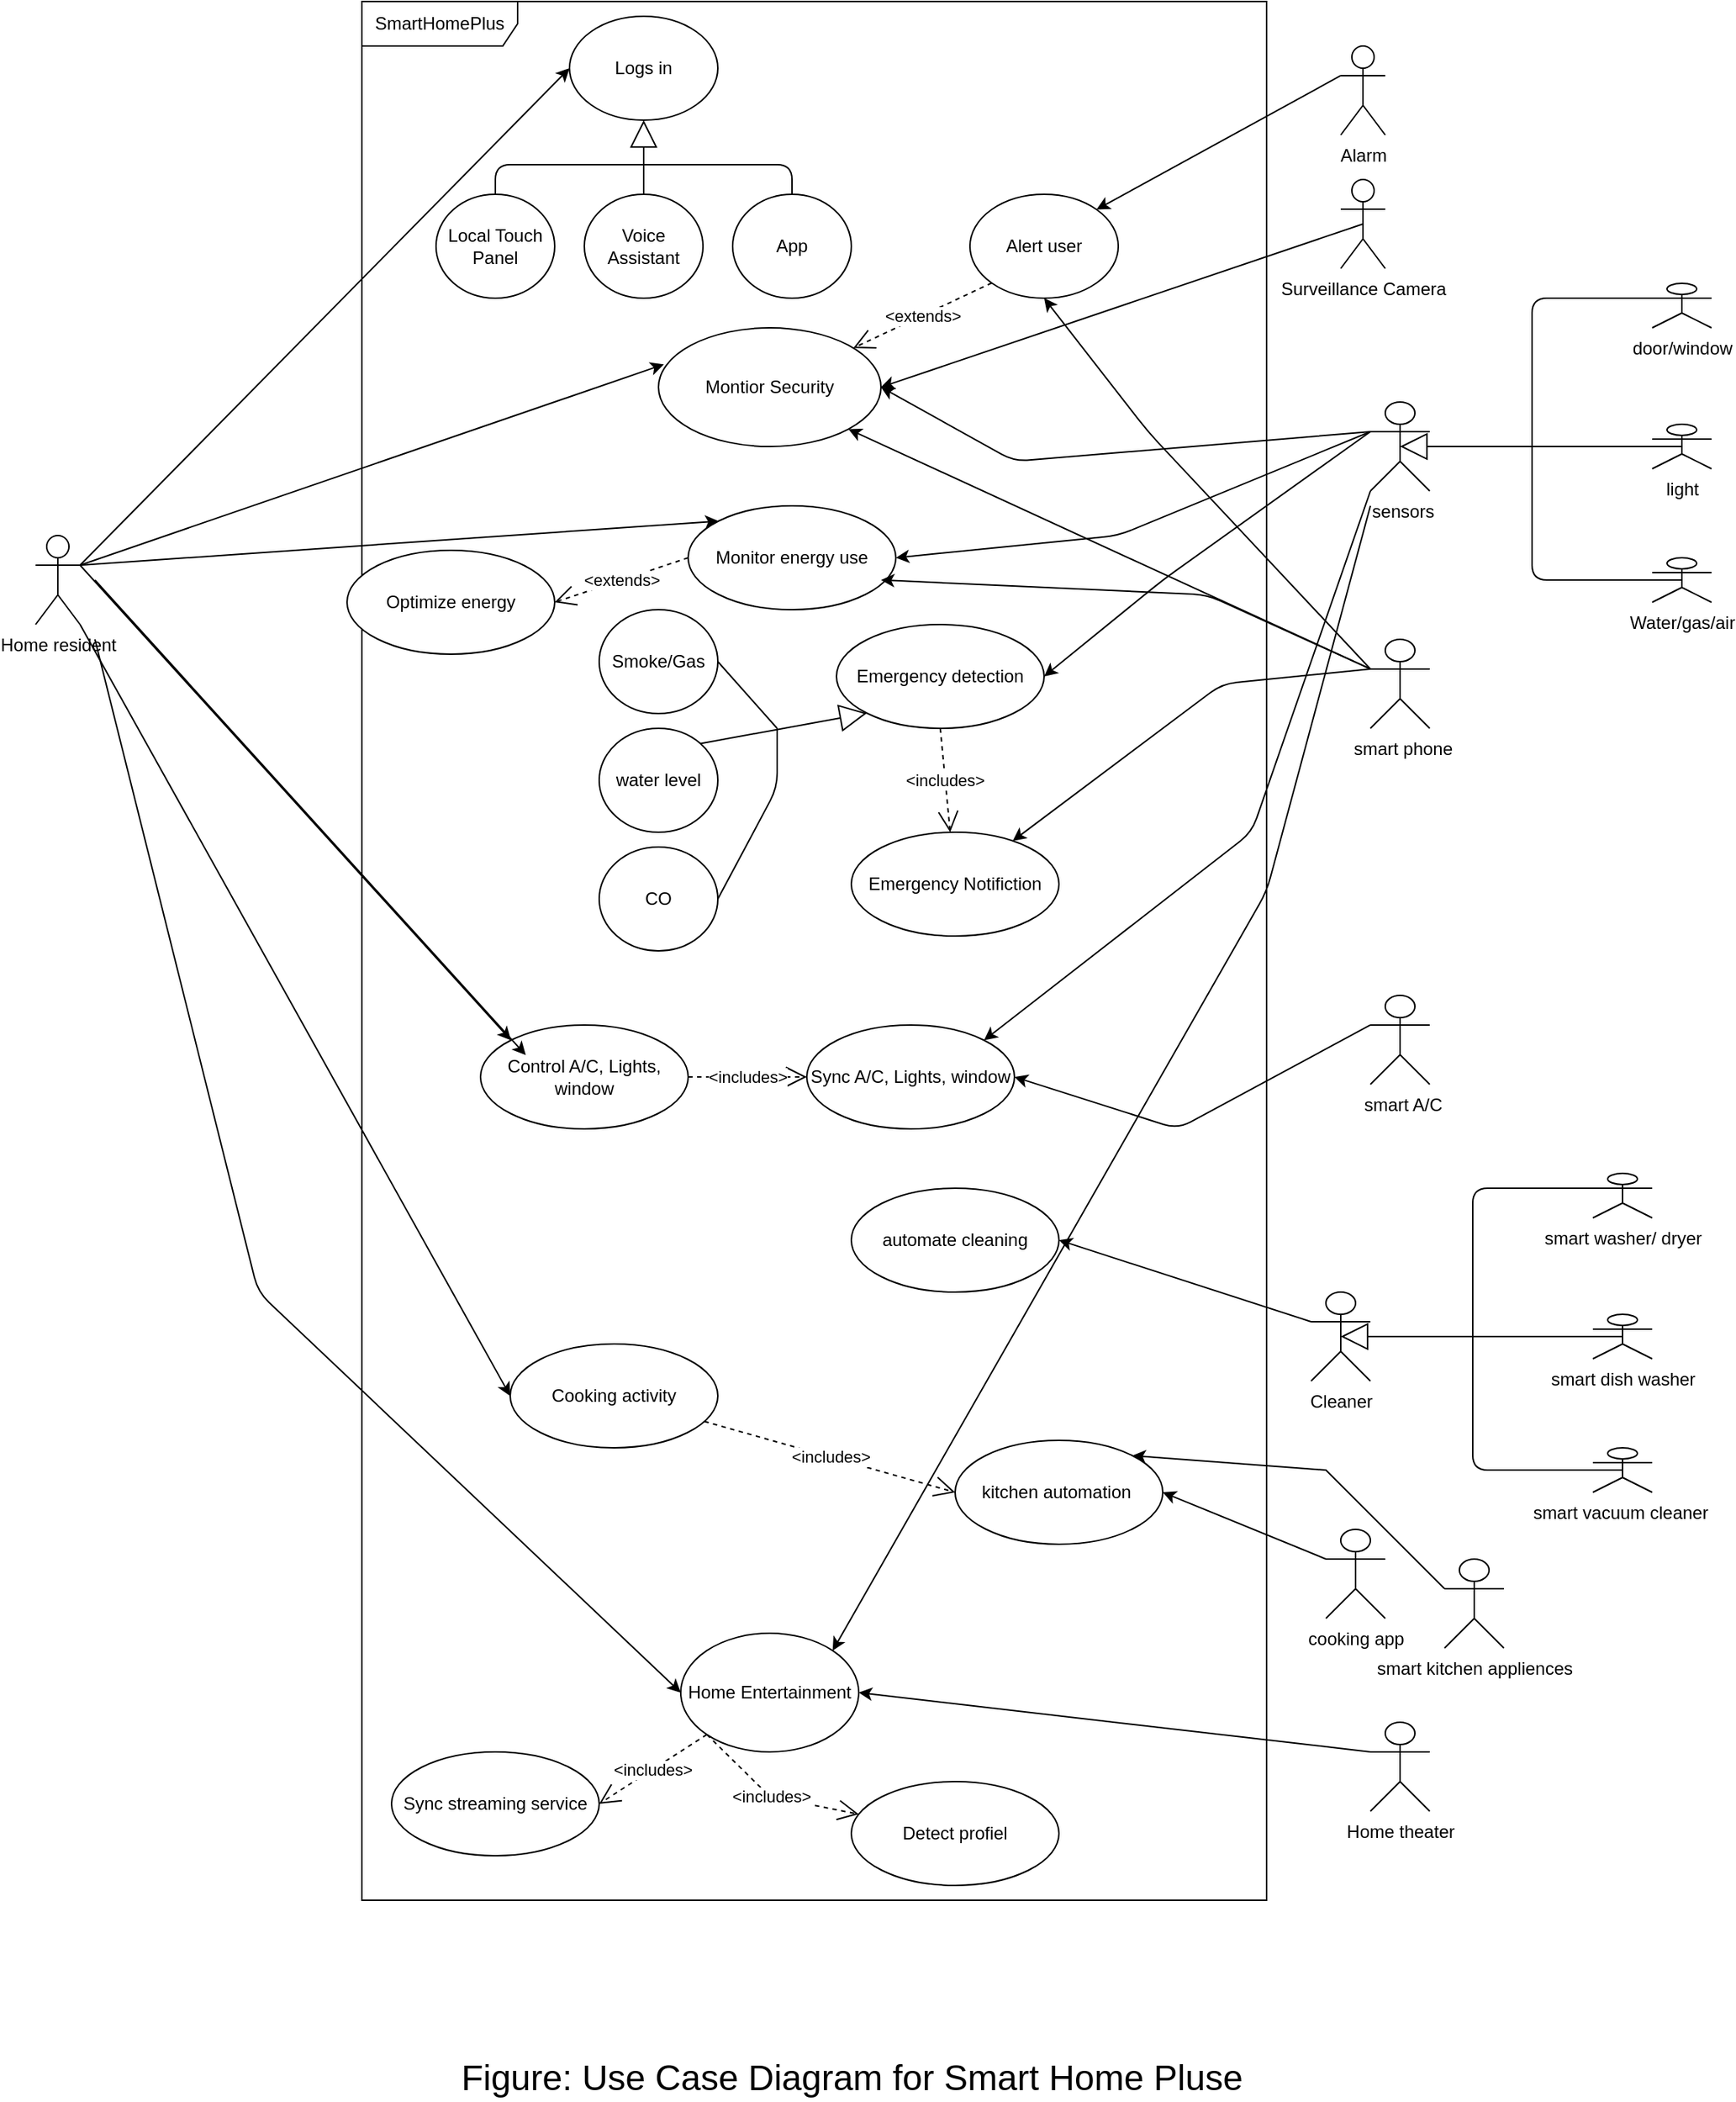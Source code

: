 <mxfile version="13.5.9" type="google"><diagram id="_V9ABn8ScV5NO5zuis8j" name="Page-1"><mxGraphModel dx="2580" dy="832" grid="1" gridSize="10" guides="1" tooltips="1" connect="1" arrows="1" fold="1" page="1" pageScale="1" pageWidth="850" pageHeight="1100" math="0" shadow="0"><root><mxCell id="0"/><mxCell id="1" parent="0"/><mxCell id="QEbVmhQCKVcksQyG9lrw-1" value="SmartHomePlus" style="shape=umlFrame;whiteSpace=wrap;html=1;width=105;height=30;" vertex="1" parent="1"><mxGeometry x="60" y="90" width="610" height="1280" as="geometry"/></mxCell><mxCell id="QEbVmhQCKVcksQyG9lrw-2" value="Home resident" style="shape=umlActor;verticalLabelPosition=bottom;verticalAlign=top;html=1;" vertex="1" parent="1"><mxGeometry x="-160" y="450" width="30" height="60" as="geometry"/></mxCell><mxCell id="QEbVmhQCKVcksQyG9lrw-3" value="Logs in" style="ellipse;whiteSpace=wrap;html=1;" vertex="1" parent="1"><mxGeometry x="200" y="100" width="100" height="70" as="geometry"/></mxCell><mxCell id="QEbVmhQCKVcksQyG9lrw-4" value="Local Touch Panel" style="ellipse;whiteSpace=wrap;html=1;" vertex="1" parent="1"><mxGeometry x="110" y="220" width="80" height="70" as="geometry"/></mxCell><mxCell id="QEbVmhQCKVcksQyG9lrw-5" value="Voice Assistant" style="ellipse;whiteSpace=wrap;html=1;" vertex="1" parent="1"><mxGeometry x="210" y="220" width="80" height="70" as="geometry"/></mxCell><mxCell id="QEbVmhQCKVcksQyG9lrw-6" value="App" style="ellipse;whiteSpace=wrap;html=1;" vertex="1" parent="1"><mxGeometry x="310" y="220" width="80" height="70" as="geometry"/></mxCell><mxCell id="QEbVmhQCKVcksQyG9lrw-9" value="" style="endArrow=block;endSize=16;endFill=0;html=1;exitX=0.5;exitY=0;exitDx=0;exitDy=0;entryX=0.5;entryY=1;entryDx=0;entryDy=0;" edge="1" parent="1" source="QEbVmhQCKVcksQyG9lrw-5" target="QEbVmhQCKVcksQyG9lrw-3"><mxGeometry width="160" relative="1" as="geometry"><mxPoint x="250" y="310" as="sourcePoint"/><mxPoint x="410" y="310" as="targetPoint"/></mxGeometry></mxCell><mxCell id="QEbVmhQCKVcksQyG9lrw-10" value="" style="endArrow=none;html=1;entryX=0.5;entryY=0;entryDx=0;entryDy=0;" edge="1" parent="1" target="QEbVmhQCKVcksQyG9lrw-6"><mxGeometry width="50" height="50" relative="1" as="geometry"><mxPoint x="250" y="200" as="sourcePoint"/><mxPoint x="390" y="290" as="targetPoint"/><Array as="points"><mxPoint x="350" y="200"/></Array></mxGeometry></mxCell><mxCell id="QEbVmhQCKVcksQyG9lrw-11" value="" style="endArrow=none;html=1;" edge="1" parent="1"><mxGeometry width="50" height="50" relative="1" as="geometry"><mxPoint x="150" y="220" as="sourcePoint"/><mxPoint x="250" y="200" as="targetPoint"/><Array as="points"><mxPoint x="150" y="200"/></Array></mxGeometry></mxCell><mxCell id="QEbVmhQCKVcksQyG9lrw-16" value="" style="endArrow=classic;html=1;exitX=1;exitY=0.333;exitDx=0;exitDy=0;exitPerimeter=0;entryX=0;entryY=0.5;entryDx=0;entryDy=0;" edge="1" parent="1" source="QEbVmhQCKVcksQyG9lrw-2" target="QEbVmhQCKVcksQyG9lrw-3"><mxGeometry width="50" height="50" relative="1" as="geometry"><mxPoint y="350" as="sourcePoint"/><mxPoint x="50" y="300" as="targetPoint"/></mxGeometry></mxCell><mxCell id="QEbVmhQCKVcksQyG9lrw-17" value="Montior Security" style="ellipse;whiteSpace=wrap;html=1;" vertex="1" parent="1"><mxGeometry x="260" y="310" width="150" height="80" as="geometry"/></mxCell><mxCell id="QEbVmhQCKVcksQyG9lrw-18" value="Surveillance Camera" style="shape=umlActor;verticalLabelPosition=bottom;verticalAlign=top;html=1;outlineConnect=0;" vertex="1" parent="1"><mxGeometry x="720" y="210" width="30" height="60" as="geometry"/></mxCell><mxCell id="QEbVmhQCKVcksQyG9lrw-19" value="&amp;nbsp;sensors" style="shape=umlActor;verticalLabelPosition=bottom;verticalAlign=top;html=1;outlineConnect=0;" vertex="1" parent="1"><mxGeometry x="740" y="360" width="40" height="60" as="geometry"/></mxCell><mxCell id="QEbVmhQCKVcksQyG9lrw-20" value="door/window" style="shape=umlActor;verticalLabelPosition=bottom;verticalAlign=top;html=1;outlineConnect=0;" vertex="1" parent="1"><mxGeometry x="930" y="280" width="40" height="30" as="geometry"/></mxCell><mxCell id="QEbVmhQCKVcksQyG9lrw-21" value="Water/gas/air" style="shape=umlActor;verticalLabelPosition=bottom;verticalAlign=top;html=1;outlineConnect=0;" vertex="1" parent="1"><mxGeometry x="930" y="465" width="40" height="30" as="geometry"/></mxCell><mxCell id="QEbVmhQCKVcksQyG9lrw-25" value="" style="endArrow=classic;html=1;exitX=0.5;exitY=0.5;exitDx=0;exitDy=0;exitPerimeter=0;entryX=1;entryY=0.5;entryDx=0;entryDy=0;" edge="1" parent="1" source="QEbVmhQCKVcksQyG9lrw-18" target="QEbVmhQCKVcksQyG9lrw-17"><mxGeometry width="50" height="50" relative="1" as="geometry"><mxPoint x="380" y="365" as="sourcePoint"/><mxPoint x="610" y="180" as="targetPoint"/></mxGeometry></mxCell><mxCell id="QEbVmhQCKVcksQyG9lrw-26" value="" style="endArrow=classic;html=1;exitX=1;exitY=0.333;exitDx=0;exitDy=0;exitPerimeter=0;entryX=0.024;entryY=0.308;entryDx=0;entryDy=0;entryPerimeter=0;" edge="1" parent="1" source="QEbVmhQCKVcksQyG9lrw-2" target="QEbVmhQCKVcksQyG9lrw-17"><mxGeometry width="50" height="50" relative="1" as="geometry"><mxPoint x="690" y="330" as="sourcePoint"/><mxPoint x="280" y="530" as="targetPoint"/></mxGeometry></mxCell><mxCell id="QEbVmhQCKVcksQyG9lrw-28" value="" style="endArrow=classic;html=1;exitX=0;exitY=0.333;exitDx=0;exitDy=0;exitPerimeter=0;entryX=1;entryY=0.5;entryDx=0;entryDy=0;" edge="1" parent="1" source="QEbVmhQCKVcksQyG9lrw-19" target="QEbVmhQCKVcksQyG9lrw-17"><mxGeometry width="50" height="50" relative="1" as="geometry"><mxPoint x="440" y="560" as="sourcePoint"/><mxPoint x="490" y="510" as="targetPoint"/><Array as="points"><mxPoint x="500" y="400"/></Array></mxGeometry></mxCell><mxCell id="QEbVmhQCKVcksQyG9lrw-36" value="&amp;lt;extends&amp;gt;" style="endArrow=open;endSize=12;dashed=1;html=1;exitX=0;exitY=1;exitDx=0;exitDy=0;" edge="1" parent="1" source="QEbVmhQCKVcksQyG9lrw-37" target="QEbVmhQCKVcksQyG9lrw-17"><mxGeometry width="160" relative="1" as="geometry"><mxPoint x="320" y="289.31" as="sourcePoint"/><mxPoint x="480" y="289.31" as="targetPoint"/></mxGeometry></mxCell><mxCell id="QEbVmhQCKVcksQyG9lrw-37" value="Alert user" style="ellipse;whiteSpace=wrap;html=1;" vertex="1" parent="1"><mxGeometry x="470" y="220" width="100" height="70" as="geometry"/></mxCell><mxCell id="QEbVmhQCKVcksQyG9lrw-38" value="Alarm" style="shape=umlActor;verticalLabelPosition=bottom;verticalAlign=top;html=1;outlineConnect=0;" vertex="1" parent="1"><mxGeometry x="720" y="120" width="30" height="60" as="geometry"/></mxCell><mxCell id="QEbVmhQCKVcksQyG9lrw-40" value="" style="endArrow=classic;html=1;exitX=0;exitY=0.333;exitDx=0;exitDy=0;exitPerimeter=0;entryX=1;entryY=0;entryDx=0;entryDy=0;" edge="1" parent="1" source="QEbVmhQCKVcksQyG9lrw-38" target="QEbVmhQCKVcksQyG9lrw-37"><mxGeometry width="50" height="50" relative="1" as="geometry"><mxPoint x="745" y="250" as="sourcePoint"/><mxPoint x="335" y="360" as="targetPoint"/><Array as="points"/></mxGeometry></mxCell><mxCell id="QEbVmhQCKVcksQyG9lrw-41" value="&amp;nbsp;smart phone" style="shape=umlActor;verticalLabelPosition=bottom;verticalAlign=top;html=1;outlineConnect=0;" vertex="1" parent="1"><mxGeometry x="740" y="520" width="40" height="60" as="geometry"/></mxCell><mxCell id="QEbVmhQCKVcksQyG9lrw-43" value="" style="endArrow=classic;html=1;exitX=0;exitY=0.333;exitDx=0;exitDy=0;exitPerimeter=0;entryX=1;entryY=1;entryDx=0;entryDy=0;" edge="1" parent="1" source="QEbVmhQCKVcksQyG9lrw-41" target="QEbVmhQCKVcksQyG9lrw-17"><mxGeometry width="50" height="50" relative="1" as="geometry"><mxPoint x="30" y="370" as="sourcePoint"/><mxPoint x="238.6" y="394.64" as="targetPoint"/></mxGeometry></mxCell><mxCell id="QEbVmhQCKVcksQyG9lrw-44" value="" style="endArrow=classic;html=1;entryX=0.5;entryY=1;entryDx=0;entryDy=0;exitX=0;exitY=0.333;exitDx=0;exitDy=0;exitPerimeter=0;" edge="1" parent="1" source="QEbVmhQCKVcksQyG9lrw-41" target="QEbVmhQCKVcksQyG9lrw-37"><mxGeometry width="50" height="50" relative="1" as="geometry"><mxPoint x="710" y="510" as="sourcePoint"/><mxPoint x="313.033" y="388.284" as="targetPoint"/><Array as="points"><mxPoint x="590" y="380"/></Array></mxGeometry></mxCell><mxCell id="QEbVmhQCKVcksQyG9lrw-46" value="light" style="shape=umlActor;verticalLabelPosition=bottom;verticalAlign=top;html=1;outlineConnect=0;" vertex="1" parent="1"><mxGeometry x="930" y="375" width="40" height="30" as="geometry"/></mxCell><mxCell id="QEbVmhQCKVcksQyG9lrw-49" value="Monitor energy use" style="ellipse;whiteSpace=wrap;html=1;" vertex="1" parent="1"><mxGeometry x="280" y="430" width="140" height="70" as="geometry"/></mxCell><mxCell id="QEbVmhQCKVcksQyG9lrw-51" value="Optimize energy" style="ellipse;whiteSpace=wrap;html=1;" vertex="1" parent="1"><mxGeometry x="50" y="460" width="140" height="70" as="geometry"/></mxCell><mxCell id="QEbVmhQCKVcksQyG9lrw-52" value="" style="endArrow=classic;html=1;exitX=1;exitY=0.333;exitDx=0;exitDy=0;exitPerimeter=0;entryX=0;entryY=0;entryDx=0;entryDy=0;" edge="1" parent="1" source="QEbVmhQCKVcksQyG9lrw-2" target="QEbVmhQCKVcksQyG9lrw-49"><mxGeometry width="50" height="50" relative="1" as="geometry"><mxPoint x="-20" y="320" as="sourcePoint"/><mxPoint x="273.6" y="344.64" as="targetPoint"/></mxGeometry></mxCell><mxCell id="QEbVmhQCKVcksQyG9lrw-53" value="" style="endArrow=classic;html=1;exitX=0;exitY=0.333;exitDx=0;exitDy=0;exitPerimeter=0;entryX=1;entryY=0.5;entryDx=0;entryDy=0;" edge="1" parent="1" source="QEbVmhQCKVcksQyG9lrw-19" target="QEbVmhQCKVcksQyG9lrw-49"><mxGeometry width="50" height="50" relative="1" as="geometry"><mxPoint x="690" y="340" as="sourcePoint"/><mxPoint x="420" y="360" as="targetPoint"/><Array as="points"><mxPoint x="570" y="450"/></Array></mxGeometry></mxCell><mxCell id="QEbVmhQCKVcksQyG9lrw-55" value="" style="endArrow=classic;html=1;entryX=0.5;entryY=1;entryDx=0;entryDy=0;exitX=0;exitY=0.333;exitDx=0;exitDy=0;exitPerimeter=0;" edge="1" parent="1" source="QEbVmhQCKVcksQyG9lrw-41"><mxGeometry width="50" height="50" relative="1" as="geometry"><mxPoint x="590" y="640" as="sourcePoint"/><mxPoint x="410" y="480" as="targetPoint"/><Array as="points"><mxPoint x="630" y="490"/></Array></mxGeometry></mxCell><mxCell id="QEbVmhQCKVcksQyG9lrw-56" value="&amp;lt;extends&amp;gt;" style="endArrow=open;endSize=12;dashed=1;html=1;exitX=0;exitY=0.5;exitDx=0;exitDy=0;entryX=1;entryY=0.5;entryDx=0;entryDy=0;" edge="1" parent="1" source="QEbVmhQCKVcksQyG9lrw-49" target="QEbVmhQCKVcksQyG9lrw-51"><mxGeometry width="160" relative="1" as="geometry"><mxPoint x="290.003" y="459.999" as="sourcePoint"/><mxPoint x="196.96" y="504.029" as="targetPoint"/></mxGeometry></mxCell><mxCell id="QEbVmhQCKVcksQyG9lrw-63" value="Emergency detection" style="ellipse;whiteSpace=wrap;html=1;" vertex="1" parent="1"><mxGeometry x="380" y="510" width="140" height="70" as="geometry"/></mxCell><mxCell id="QEbVmhQCKVcksQyG9lrw-64" value="&amp;lt;includes&amp;gt;" style="endArrow=open;endSize=12;dashed=1;html=1;exitX=0.5;exitY=1;exitDx=0;exitDy=0;" edge="1" parent="1" source="QEbVmhQCKVcksQyG9lrw-63" target="QEbVmhQCKVcksQyG9lrw-65"><mxGeometry width="160" relative="1" as="geometry"><mxPoint x="270" y="580" as="sourcePoint"/><mxPoint x="180" y="600" as="targetPoint"/></mxGeometry></mxCell><mxCell id="QEbVmhQCKVcksQyG9lrw-65" value="Emergency Notifiction" style="ellipse;whiteSpace=wrap;html=1;" vertex="1" parent="1"><mxGeometry x="390" y="650" width="140" height="70" as="geometry"/></mxCell><mxCell id="QEbVmhQCKVcksQyG9lrw-66" value="" style="endArrow=classic;html=1;exitX=0;exitY=0.333;exitDx=0;exitDy=0;exitPerimeter=0;" edge="1" parent="1" source="QEbVmhQCKVcksQyG9lrw-41" target="QEbVmhQCKVcksQyG9lrw-65"><mxGeometry width="50" height="50" relative="1" as="geometry"><mxPoint x="710" y="500" as="sourcePoint"/><mxPoint x="420" y="490" as="targetPoint"/><Array as="points"><mxPoint x="640" y="550"/></Array></mxGeometry></mxCell><mxCell id="QEbVmhQCKVcksQyG9lrw-67" value="" style="endArrow=classic;html=1;entryX=1;entryY=0.5;entryDx=0;entryDy=0;exitX=0;exitY=0.333;exitDx=0;exitDy=0;exitPerimeter=0;" edge="1" parent="1" source="QEbVmhQCKVcksQyG9lrw-19" target="QEbVmhQCKVcksQyG9lrw-63"><mxGeometry width="50" height="50" relative="1" as="geometry"><mxPoint x="680" y="340" as="sourcePoint"/><mxPoint x="420" y="490" as="targetPoint"/><Array as="points"><mxPoint x="600" y="480"/></Array></mxGeometry></mxCell><mxCell id="QEbVmhQCKVcksQyG9lrw-68" value="Smoke/Gas" style="ellipse;whiteSpace=wrap;html=1;" vertex="1" parent="1"><mxGeometry x="220" y="500" width="80" height="70" as="geometry"/></mxCell><mxCell id="QEbVmhQCKVcksQyG9lrw-69" value="CO" style="ellipse;whiteSpace=wrap;html=1;" vertex="1" parent="1"><mxGeometry x="220" y="660" width="80" height="70" as="geometry"/></mxCell><mxCell id="QEbVmhQCKVcksQyG9lrw-70" value="water level" style="ellipse;whiteSpace=wrap;html=1;" vertex="1" parent="1"><mxGeometry x="220" y="580" width="80" height="70" as="geometry"/></mxCell><mxCell id="QEbVmhQCKVcksQyG9lrw-72" value="" style="endArrow=block;endSize=16;endFill=0;html=1;entryX=0;entryY=1;entryDx=0;entryDy=0;exitX=1;exitY=0;exitDx=0;exitDy=0;" edge="1" parent="1" source="QEbVmhQCKVcksQyG9lrw-70" target="QEbVmhQCKVcksQyG9lrw-63"><mxGeometry width="160" relative="1" as="geometry"><mxPoint x="380" y="560" as="sourcePoint"/><mxPoint x="340" y="560" as="targetPoint"/><Array as="points"/></mxGeometry></mxCell><mxCell id="QEbVmhQCKVcksQyG9lrw-73" value="" style="endArrow=none;html=1;exitX=1;exitY=0.5;exitDx=0;exitDy=0;" edge="1" parent="1" source="QEbVmhQCKVcksQyG9lrw-69"><mxGeometry width="50" height="50" relative="1" as="geometry"><mxPoint x="310" y="760" as="sourcePoint"/><mxPoint x="340" y="580" as="targetPoint"/><Array as="points"><mxPoint x="340" y="620"/></Array></mxGeometry></mxCell><mxCell id="QEbVmhQCKVcksQyG9lrw-74" value="" style="endArrow=none;html=1;exitX=1;exitY=0.5;exitDx=0;exitDy=0;" edge="1" parent="1" source="QEbVmhQCKVcksQyG9lrw-68"><mxGeometry width="50" height="50" relative="1" as="geometry"><mxPoint x="295" y="537" as="sourcePoint"/><mxPoint x="340" y="580" as="targetPoint"/></mxGeometry></mxCell><mxCell id="QEbVmhQCKVcksQyG9lrw-78" value="" style="endArrow=block;endSize=16;endFill=0;html=1;exitX=0.5;exitY=0.5;exitDx=0;exitDy=0;exitPerimeter=0;entryX=0.5;entryY=0.5;entryDx=0;entryDy=0;entryPerimeter=0;" edge="1" parent="1" source="QEbVmhQCKVcksQyG9lrw-46" target="QEbVmhQCKVcksQyG9lrw-19"><mxGeometry width="160" relative="1" as="geometry"><mxPoint x="730" y="460" as="sourcePoint"/><mxPoint x="770" y="390" as="targetPoint"/></mxGeometry></mxCell><mxCell id="QEbVmhQCKVcksQyG9lrw-81" value="" style="endArrow=none;html=1;entryX=0;entryY=0.333;entryDx=0;entryDy=0;entryPerimeter=0;exitX=0.5;exitY=0.5;exitDx=0;exitDy=0;exitPerimeter=0;" edge="1" parent="1" source="QEbVmhQCKVcksQyG9lrw-21" target="QEbVmhQCKVcksQyG9lrw-20"><mxGeometry width="50" height="50" relative="1" as="geometry"><mxPoint x="849" y="430" as="sourcePoint"/><mxPoint x="849" y="290" as="targetPoint"/><Array as="points"><mxPoint x="849" y="480"/><mxPoint x="849" y="290"/></Array></mxGeometry></mxCell><mxCell id="QEbVmhQCKVcksQyG9lrw-82" value="Control A/C, Lights, window" style="ellipse;whiteSpace=wrap;html=1;" vertex="1" parent="1"><mxGeometry x="140" y="780" width="140" height="70" as="geometry"/></mxCell><mxCell id="QEbVmhQCKVcksQyG9lrw-83" value="" style="endArrow=classic;html=1;entryX=0;entryY=0;entryDx=0;entryDy=0;" edge="1" parent="1" target="QEbVmhQCKVcksQyG9lrw-82"><mxGeometry width="50" height="50" relative="1" as="geometry"><mxPoint x="-130" y="470" as="sourcePoint"/><mxPoint x="273.6" y="344.64" as="targetPoint"/></mxGeometry></mxCell><mxCell id="QEbVmhQCKVcksQyG9lrw-84" value="Sync A/C, Lights, window" style="ellipse;whiteSpace=wrap;html=1;" vertex="1" parent="1"><mxGeometry x="360" y="780" width="140" height="70" as="geometry"/></mxCell><mxCell id="QEbVmhQCKVcksQyG9lrw-85" value="&amp;lt;includes&amp;gt;" style="endArrow=open;endSize=12;dashed=1;html=1;exitX=1;exitY=0.5;exitDx=0;exitDy=0;entryX=0;entryY=0.5;entryDx=0;entryDy=0;" edge="1" parent="1" source="QEbVmhQCKVcksQyG9lrw-82" target="QEbVmhQCKVcksQyG9lrw-84"><mxGeometry width="160" relative="1" as="geometry"><mxPoint x="273.35" y="810" as="sourcePoint"/><mxPoint x="279.998" y="880.04" as="targetPoint"/></mxGeometry></mxCell><mxCell id="QEbVmhQCKVcksQyG9lrw-86" value="" style="endArrow=classic;html=1;exitX=0;exitY=1;exitDx=0;exitDy=0;exitPerimeter=0;entryX=1;entryY=0;entryDx=0;entryDy=0;" edge="1" parent="1" source="QEbVmhQCKVcksQyG9lrw-19" target="QEbVmhQCKVcksQyG9lrw-84"><mxGeometry width="50" height="50" relative="1" as="geometry"><mxPoint x="750" y="390" as="sourcePoint"/><mxPoint x="530" y="555" as="targetPoint"/><Array as="points"><mxPoint x="660" y="650"/></Array></mxGeometry></mxCell><mxCell id="QEbVmhQCKVcksQyG9lrw-87" value="&amp;nbsp;smart A/C" style="shape=umlActor;verticalLabelPosition=bottom;verticalAlign=top;html=1;outlineConnect=0;" vertex="1" parent="1"><mxGeometry x="740" y="760" width="40" height="60" as="geometry"/></mxCell><mxCell id="QEbVmhQCKVcksQyG9lrw-89" value="" style="endArrow=classic;html=1;entryX=1;entryY=0.5;entryDx=0;entryDy=0;exitX=0;exitY=0.333;exitDx=0;exitDy=0;exitPerimeter=0;" edge="1" parent="1" source="QEbVmhQCKVcksQyG9lrw-87" target="QEbVmhQCKVcksQyG9lrw-84"><mxGeometry width="50" height="50" relative="1" as="geometry"><mxPoint x="750" y="390" as="sourcePoint"/><mxPoint x="530.0" y="555" as="targetPoint"/><Array as="points"><mxPoint x="610" y="850"/></Array></mxGeometry></mxCell><mxCell id="QEbVmhQCKVcksQyG9lrw-118" value="Cleaner" style="shape=umlActor;verticalLabelPosition=bottom;verticalAlign=top;html=1;outlineConnect=0;" vertex="1" parent="1"><mxGeometry x="700" y="960" width="40" height="60" as="geometry"/></mxCell><mxCell id="QEbVmhQCKVcksQyG9lrw-119" value="smart washer/ dryer" style="shape=umlActor;verticalLabelPosition=bottom;verticalAlign=top;html=1;outlineConnect=0;" vertex="1" parent="1"><mxGeometry x="890" y="880" width="40" height="30" as="geometry"/></mxCell><mxCell id="QEbVmhQCKVcksQyG9lrw-120" value="smart vacuum cleaner&amp;nbsp;" style="shape=umlActor;verticalLabelPosition=bottom;verticalAlign=top;html=1;outlineConnect=0;" vertex="1" parent="1"><mxGeometry x="890" y="1065" width="40" height="30" as="geometry"/></mxCell><mxCell id="QEbVmhQCKVcksQyG9lrw-121" value="smart dish washer" style="shape=umlActor;verticalLabelPosition=bottom;verticalAlign=top;html=1;outlineConnect=0;" vertex="1" parent="1"><mxGeometry x="890" y="975" width="40" height="30" as="geometry"/></mxCell><mxCell id="QEbVmhQCKVcksQyG9lrw-122" value="" style="endArrow=block;endSize=16;endFill=0;html=1;exitX=0.5;exitY=0.5;exitDx=0;exitDy=0;exitPerimeter=0;entryX=0.5;entryY=0.5;entryDx=0;entryDy=0;entryPerimeter=0;" edge="1" source="QEbVmhQCKVcksQyG9lrw-121" target="QEbVmhQCKVcksQyG9lrw-118" parent="1"><mxGeometry width="160" relative="1" as="geometry"><mxPoint x="690" y="1060" as="sourcePoint"/><mxPoint x="730" y="990" as="targetPoint"/></mxGeometry></mxCell><mxCell id="QEbVmhQCKVcksQyG9lrw-123" value="" style="endArrow=none;html=1;entryX=0;entryY=0.333;entryDx=0;entryDy=0;entryPerimeter=0;exitX=0.5;exitY=0.5;exitDx=0;exitDy=0;exitPerimeter=0;" edge="1" source="QEbVmhQCKVcksQyG9lrw-120" target="QEbVmhQCKVcksQyG9lrw-119" parent="1"><mxGeometry width="50" height="50" relative="1" as="geometry"><mxPoint x="809" y="1030" as="sourcePoint"/><mxPoint x="809" y="890" as="targetPoint"/><Array as="points"><mxPoint x="809" y="1080"/><mxPoint x="809" y="890"/></Array></mxGeometry></mxCell><mxCell id="QEbVmhQCKVcksQyG9lrw-124" value="automate cleaning" style="ellipse;whiteSpace=wrap;html=1;" vertex="1" parent="1"><mxGeometry x="390" y="890" width="140" height="70" as="geometry"/></mxCell><mxCell id="QEbVmhQCKVcksQyG9lrw-127" value="" style="endArrow=classic;html=1;entryX=1;entryY=0.5;entryDx=0;entryDy=0;exitX=0;exitY=0.333;exitDx=0;exitDy=0;exitPerimeter=0;" edge="1" parent="1" source="QEbVmhQCKVcksQyG9lrw-118" target="QEbVmhQCKVcksQyG9lrw-124"><mxGeometry width="50" height="50" relative="1" as="geometry"><mxPoint x="550" y="1060" as="sourcePoint"/><mxPoint x="600" y="1010" as="targetPoint"/></mxGeometry></mxCell><mxCell id="QEbVmhQCKVcksQyG9lrw-128" value="Cooking activity" style="ellipse;whiteSpace=wrap;html=1;" vertex="1" parent="1"><mxGeometry x="160" y="995" width="140" height="70" as="geometry"/></mxCell><mxCell id="QEbVmhQCKVcksQyG9lrw-129" value="" style="endArrow=classic;html=1;entryX=0;entryY=0;entryDx=0;entryDy=0;" edge="1" parent="1"><mxGeometry width="50" height="50" relative="1" as="geometry"><mxPoint x="-120" y="480" as="sourcePoint"/><mxPoint x="170.503" y="800.251" as="targetPoint"/></mxGeometry></mxCell><mxCell id="QEbVmhQCKVcksQyG9lrw-130" value="" style="endArrow=classic;html=1;entryX=0;entryY=0.5;entryDx=0;entryDy=0;exitX=1;exitY=1;exitDx=0;exitDy=0;exitPerimeter=0;" edge="1" parent="1" source="QEbVmhQCKVcksQyG9lrw-2" target="QEbVmhQCKVcksQyG9lrw-128"><mxGeometry width="50" height="50" relative="1" as="geometry"><mxPoint x="-210" y="1060" as="sourcePoint"/><mxPoint x="80.503" y="1380.251" as="targetPoint"/></mxGeometry></mxCell><mxCell id="QEbVmhQCKVcksQyG9lrw-131" value="&amp;lt;includes&amp;gt;" style="endArrow=open;endSize=12;dashed=1;html=1;entryX=0;entryY=0.5;entryDx=0;entryDy=0;" edge="1" parent="1" source="QEbVmhQCKVcksQyG9lrw-128" target="QEbVmhQCKVcksQyG9lrw-132"><mxGeometry width="160" relative="1" as="geometry"><mxPoint x="290" y="825" as="sourcePoint"/><mxPoint x="370" y="825" as="targetPoint"/></mxGeometry></mxCell><mxCell id="QEbVmhQCKVcksQyG9lrw-132" value="kitchen automation&amp;nbsp;" style="ellipse;whiteSpace=wrap;html=1;" vertex="1" parent="1"><mxGeometry x="460" y="1060" width="140" height="70" as="geometry"/></mxCell><mxCell id="QEbVmhQCKVcksQyG9lrw-134" value="" style="edgeStyle=none;rounded=0;orthogonalLoop=1;jettySize=auto;html=0;entryX=1;entryY=0.5;entryDx=0;entryDy=0;exitX=0;exitY=0.333;exitDx=0;exitDy=0;exitPerimeter=0;" edge="1" parent="1" source="QEbVmhQCKVcksQyG9lrw-133" target="QEbVmhQCKVcksQyG9lrw-132"><mxGeometry relative="1" as="geometry"><mxPoint x="710" y="1150" as="sourcePoint"/></mxGeometry></mxCell><mxCell id="QEbVmhQCKVcksQyG9lrw-133" value="cooking app" style="shape=umlActor;verticalLabelPosition=bottom;verticalAlign=top;html=1;outlineConnect=0;" vertex="1" parent="1"><mxGeometry x="710" y="1120" width="40" height="60" as="geometry"/></mxCell><mxCell id="QEbVmhQCKVcksQyG9lrw-136" value="smart kitchen appliences" style="shape=umlActor;verticalLabelPosition=bottom;verticalAlign=top;html=1;outlineConnect=0;" vertex="1" parent="1"><mxGeometry x="790" y="1140" width="40" height="60" as="geometry"/></mxCell><mxCell id="QEbVmhQCKVcksQyG9lrw-137" value="" style="edgeStyle=none;rounded=0;orthogonalLoop=1;jettySize=auto;html=0;entryX=1;entryY=0;entryDx=0;entryDy=0;exitX=0;exitY=0.333;exitDx=0;exitDy=0;exitPerimeter=0;" edge="1" parent="1" source="QEbVmhQCKVcksQyG9lrw-136" target="QEbVmhQCKVcksQyG9lrw-132"><mxGeometry relative="1" as="geometry"><mxPoint x="720" y="1080" as="sourcePoint"/><mxPoint x="610" y="1035" as="targetPoint"/><Array as="points"><mxPoint x="710" y="1080"/></Array></mxGeometry></mxCell><mxCell id="QEbVmhQCKVcksQyG9lrw-138" value="Home Entertainment" style="ellipse;whiteSpace=wrap;html=1;" vertex="1" parent="1"><mxGeometry x="275" y="1190" width="120" height="80" as="geometry"/></mxCell><mxCell id="QEbVmhQCKVcksQyG9lrw-139" value="Home theater" style="shape=umlActor;verticalLabelPosition=bottom;verticalAlign=top;html=1;outlineConnect=0;" vertex="1" parent="1"><mxGeometry x="740" y="1250" width="40" height="60" as="geometry"/></mxCell><mxCell id="QEbVmhQCKVcksQyG9lrw-140" value="" style="edgeStyle=none;rounded=0;orthogonalLoop=1;jettySize=auto;html=0;entryX=1;entryY=0.5;entryDx=0;entryDy=0;exitX=0;exitY=0.333;exitDx=0;exitDy=0;exitPerimeter=0;" edge="1" parent="1" source="QEbVmhQCKVcksQyG9lrw-139" target="QEbVmhQCKVcksQyG9lrw-138"><mxGeometry relative="1" as="geometry"><mxPoint x="720" y="1150" as="sourcePoint"/><mxPoint x="610" y="1105" as="targetPoint"/></mxGeometry></mxCell><mxCell id="QEbVmhQCKVcksQyG9lrw-141" value="" style="endArrow=classic;html=1;entryX=0;entryY=0.5;entryDx=0;entryDy=0;exitX=1;exitY=1;exitDx=0;exitDy=0;exitPerimeter=0;" edge="1" parent="1" target="QEbVmhQCKVcksQyG9lrw-138"><mxGeometry width="50" height="50" relative="1" as="geometry"><mxPoint x="-120" y="520" as="sourcePoint"/><mxPoint x="170" y="1040" as="targetPoint"/><Array as="points"><mxPoint x="-10" y="960"/></Array></mxGeometry></mxCell><mxCell id="QEbVmhQCKVcksQyG9lrw-142" value="" style="endArrow=classic;html=1;entryX=1;entryY=0;entryDx=0;entryDy=0;" edge="1" parent="1" target="QEbVmhQCKVcksQyG9lrw-138"><mxGeometry width="50" height="50" relative="1" as="geometry"><mxPoint x="740" y="430" as="sourcePoint"/><mxPoint x="509.029" y="665.945" as="targetPoint"/><Array as="points"><mxPoint x="670" y="690"/></Array></mxGeometry></mxCell><mxCell id="QEbVmhQCKVcksQyG9lrw-143" value="Sync streaming service" style="ellipse;whiteSpace=wrap;html=1;" vertex="1" parent="1"><mxGeometry x="80" y="1270" width="140" height="70" as="geometry"/></mxCell><mxCell id="QEbVmhQCKVcksQyG9lrw-144" value="Detect profiel" style="ellipse;whiteSpace=wrap;html=1;" vertex="1" parent="1"><mxGeometry x="390" y="1290" width="140" height="70" as="geometry"/></mxCell><mxCell id="QEbVmhQCKVcksQyG9lrw-145" value="&amp;lt;includes&amp;gt;" style="endArrow=open;endSize=12;dashed=1;html=1;exitX=0;exitY=1;exitDx=0;exitDy=0;" edge="1" parent="1" source="QEbVmhQCKVcksQyG9lrw-138" target="QEbVmhQCKVcksQyG9lrw-144"><mxGeometry width="160" relative="1" as="geometry"><mxPoint x="301.166" y="1057.02" as="sourcePoint"/><mxPoint x="470" y="1105" as="targetPoint"/><Array as="points"><mxPoint x="335" y="1300"/></Array></mxGeometry></mxCell><mxCell id="QEbVmhQCKVcksQyG9lrw-147" value="&amp;lt;includes&amp;gt;" style="endArrow=open;endSize=12;dashed=1;html=1;entryX=1;entryY=0.5;entryDx=0;entryDy=0;exitX=0;exitY=1;exitDx=0;exitDy=0;" edge="1" parent="1" source="QEbVmhQCKVcksQyG9lrw-138" target="QEbVmhQCKVcksQyG9lrw-143"><mxGeometry width="160" relative="1" as="geometry"><mxPoint x="270" y="1230" as="sourcePoint"/><mxPoint x="210" y="1250" as="targetPoint"/></mxGeometry></mxCell><mxCell id="QEbVmhQCKVcksQyG9lrw-148" value="Figure: Use Case Diagram for Smart Home Pluse" style="text;html=1;align=center;verticalAlign=middle;resizable=0;points=[];autosize=1;fontSize=24;" vertex="1" parent="1"><mxGeometry x="120" y="1475" width="540" height="30" as="geometry"/></mxCell></root></mxGraphModel></diagram></mxfile>